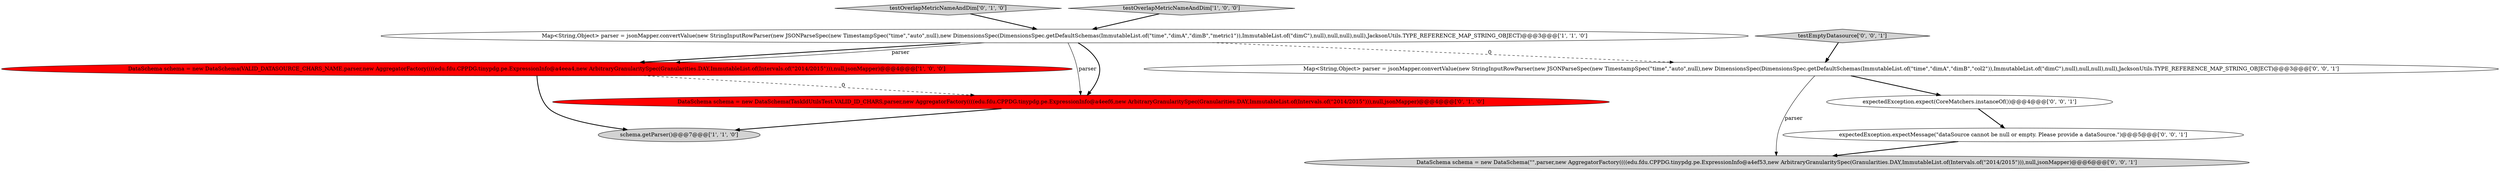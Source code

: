 digraph {
5 [style = filled, label = "testOverlapMetricNameAndDim['0', '1', '0']", fillcolor = lightgray, shape = diamond image = "AAA0AAABBB2BBB"];
8 [style = filled, label = "expectedException.expectMessage(\"dataSource cannot be null or empty. Please provide a dataSource.\")@@@5@@@['0', '0', '1']", fillcolor = white, shape = ellipse image = "AAA0AAABBB3BBB"];
1 [style = filled, label = "testOverlapMetricNameAndDim['1', '0', '0']", fillcolor = lightgray, shape = diamond image = "AAA0AAABBB1BBB"];
0 [style = filled, label = "DataSchema schema = new DataSchema(VALID_DATASOURCE_CHARS_NAME,parser,new AggregatorFactory((((edu.fdu.CPPDG.tinypdg.pe.ExpressionInfo@a4eea4,new ArbitraryGranularitySpec(Granularities.DAY,ImmutableList.of(Intervals.of(\"2014/2015\"))),null,jsonMapper)@@@4@@@['1', '0', '0']", fillcolor = red, shape = ellipse image = "AAA1AAABBB1BBB"];
3 [style = filled, label = "Map<String,Object> parser = jsonMapper.convertValue(new StringInputRowParser(new JSONParseSpec(new TimestampSpec(\"time\",\"auto\",null),new DimensionsSpec(DimensionsSpec.getDefaultSchemas(ImmutableList.of(\"time\",\"dimA\",\"dimB\",\"metric1\")),ImmutableList.of(\"dimC\"),null),null,null),null),JacksonUtils.TYPE_REFERENCE_MAP_STRING_OBJECT)@@@3@@@['1', '1', '0']", fillcolor = white, shape = ellipse image = "AAA0AAABBB1BBB"];
2 [style = filled, label = "schema.getParser()@@@7@@@['1', '1', '0']", fillcolor = lightgray, shape = ellipse image = "AAA0AAABBB1BBB"];
4 [style = filled, label = "DataSchema schema = new DataSchema(TaskIdUtilsTest.VALID_ID_CHARS,parser,new AggregatorFactory((((edu.fdu.CPPDG.tinypdg.pe.ExpressionInfo@a4eef6,new ArbitraryGranularitySpec(Granularities.DAY,ImmutableList.of(Intervals.of(\"2014/2015\"))),null,jsonMapper)@@@4@@@['0', '1', '0']", fillcolor = red, shape = ellipse image = "AAA1AAABBB2BBB"];
6 [style = filled, label = "testEmptyDatasource['0', '0', '1']", fillcolor = lightgray, shape = diamond image = "AAA0AAABBB3BBB"];
9 [style = filled, label = "Map<String,Object> parser = jsonMapper.convertValue(new StringInputRowParser(new JSONParseSpec(new TimestampSpec(\"time\",\"auto\",null),new DimensionsSpec(DimensionsSpec.getDefaultSchemas(ImmutableList.of(\"time\",\"dimA\",\"dimB\",\"col2\")),ImmutableList.of(\"dimC\"),null),null,null),null),JacksonUtils.TYPE_REFERENCE_MAP_STRING_OBJECT)@@@3@@@['0', '0', '1']", fillcolor = white, shape = ellipse image = "AAA0AAABBB3BBB"];
10 [style = filled, label = "DataSchema schema = new DataSchema(\"\",parser,new AggregatorFactory((((edu.fdu.CPPDG.tinypdg.pe.ExpressionInfo@a4ef53,new ArbitraryGranularitySpec(Granularities.DAY,ImmutableList.of(Intervals.of(\"2014/2015\"))),null,jsonMapper)@@@6@@@['0', '0', '1']", fillcolor = lightgray, shape = ellipse image = "AAA0AAABBB3BBB"];
7 [style = filled, label = "expectedException.expect(CoreMatchers.instanceOf())@@@4@@@['0', '0', '1']", fillcolor = white, shape = ellipse image = "AAA0AAABBB3BBB"];
1->3 [style = bold, label=""];
5->3 [style = bold, label=""];
8->10 [style = bold, label=""];
0->4 [style = dashed, label="0"];
4->2 [style = bold, label=""];
6->9 [style = bold, label=""];
9->7 [style = bold, label=""];
3->4 [style = solid, label="parser"];
7->8 [style = bold, label=""];
3->9 [style = dashed, label="0"];
3->4 [style = bold, label=""];
3->0 [style = bold, label=""];
9->10 [style = solid, label="parser"];
0->2 [style = bold, label=""];
3->0 [style = solid, label="parser"];
}
